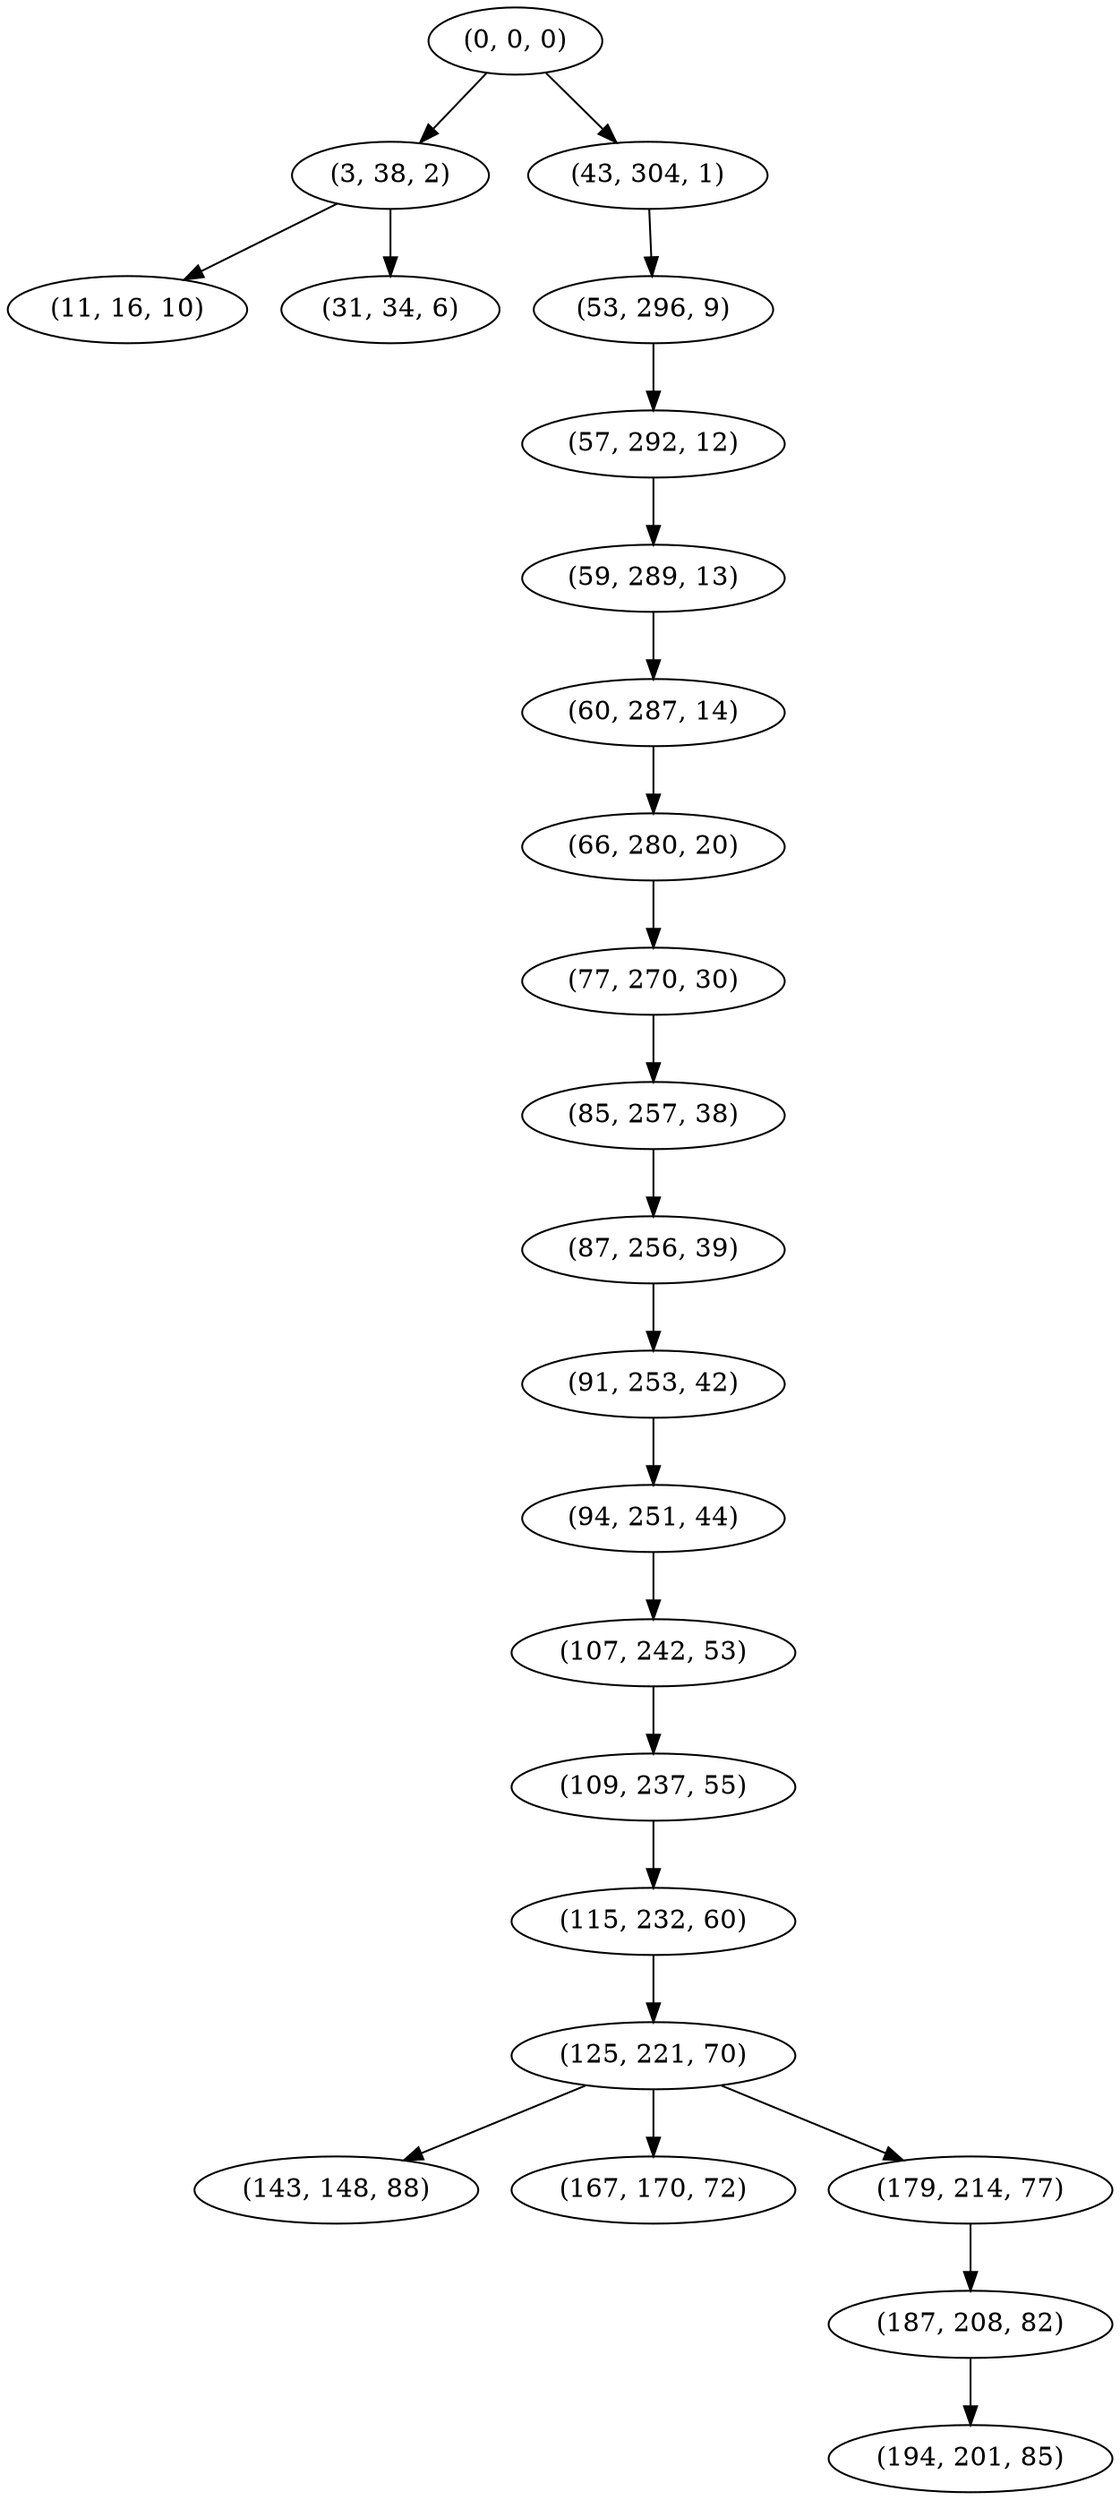 digraph tree {
    "(0, 0, 0)";
    "(3, 38, 2)";
    "(11, 16, 10)";
    "(31, 34, 6)";
    "(43, 304, 1)";
    "(53, 296, 9)";
    "(57, 292, 12)";
    "(59, 289, 13)";
    "(60, 287, 14)";
    "(66, 280, 20)";
    "(77, 270, 30)";
    "(85, 257, 38)";
    "(87, 256, 39)";
    "(91, 253, 42)";
    "(94, 251, 44)";
    "(107, 242, 53)";
    "(109, 237, 55)";
    "(115, 232, 60)";
    "(125, 221, 70)";
    "(143, 148, 88)";
    "(167, 170, 72)";
    "(179, 214, 77)";
    "(187, 208, 82)";
    "(194, 201, 85)";
    "(0, 0, 0)" -> "(3, 38, 2)";
    "(0, 0, 0)" -> "(43, 304, 1)";
    "(3, 38, 2)" -> "(11, 16, 10)";
    "(3, 38, 2)" -> "(31, 34, 6)";
    "(43, 304, 1)" -> "(53, 296, 9)";
    "(53, 296, 9)" -> "(57, 292, 12)";
    "(57, 292, 12)" -> "(59, 289, 13)";
    "(59, 289, 13)" -> "(60, 287, 14)";
    "(60, 287, 14)" -> "(66, 280, 20)";
    "(66, 280, 20)" -> "(77, 270, 30)";
    "(77, 270, 30)" -> "(85, 257, 38)";
    "(85, 257, 38)" -> "(87, 256, 39)";
    "(87, 256, 39)" -> "(91, 253, 42)";
    "(91, 253, 42)" -> "(94, 251, 44)";
    "(94, 251, 44)" -> "(107, 242, 53)";
    "(107, 242, 53)" -> "(109, 237, 55)";
    "(109, 237, 55)" -> "(115, 232, 60)";
    "(115, 232, 60)" -> "(125, 221, 70)";
    "(125, 221, 70)" -> "(143, 148, 88)";
    "(125, 221, 70)" -> "(167, 170, 72)";
    "(125, 221, 70)" -> "(179, 214, 77)";
    "(179, 214, 77)" -> "(187, 208, 82)";
    "(187, 208, 82)" -> "(194, 201, 85)";
}
